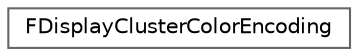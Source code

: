 digraph "Graphical Class Hierarchy"
{
 // INTERACTIVE_SVG=YES
 // LATEX_PDF_SIZE
  bgcolor="transparent";
  edge [fontname=Helvetica,fontsize=10,labelfontname=Helvetica,labelfontsize=10];
  node [fontname=Helvetica,fontsize=10,shape=box,height=0.2,width=0.4];
  rankdir="LR";
  Node0 [id="Node000000",label="FDisplayClusterColorEncoding",height=0.2,width=0.4,color="grey40", fillcolor="white", style="filled",URL="$db/d22/structFDisplayClusterColorEncoding.html",tooltip="Color encoding data."];
}
